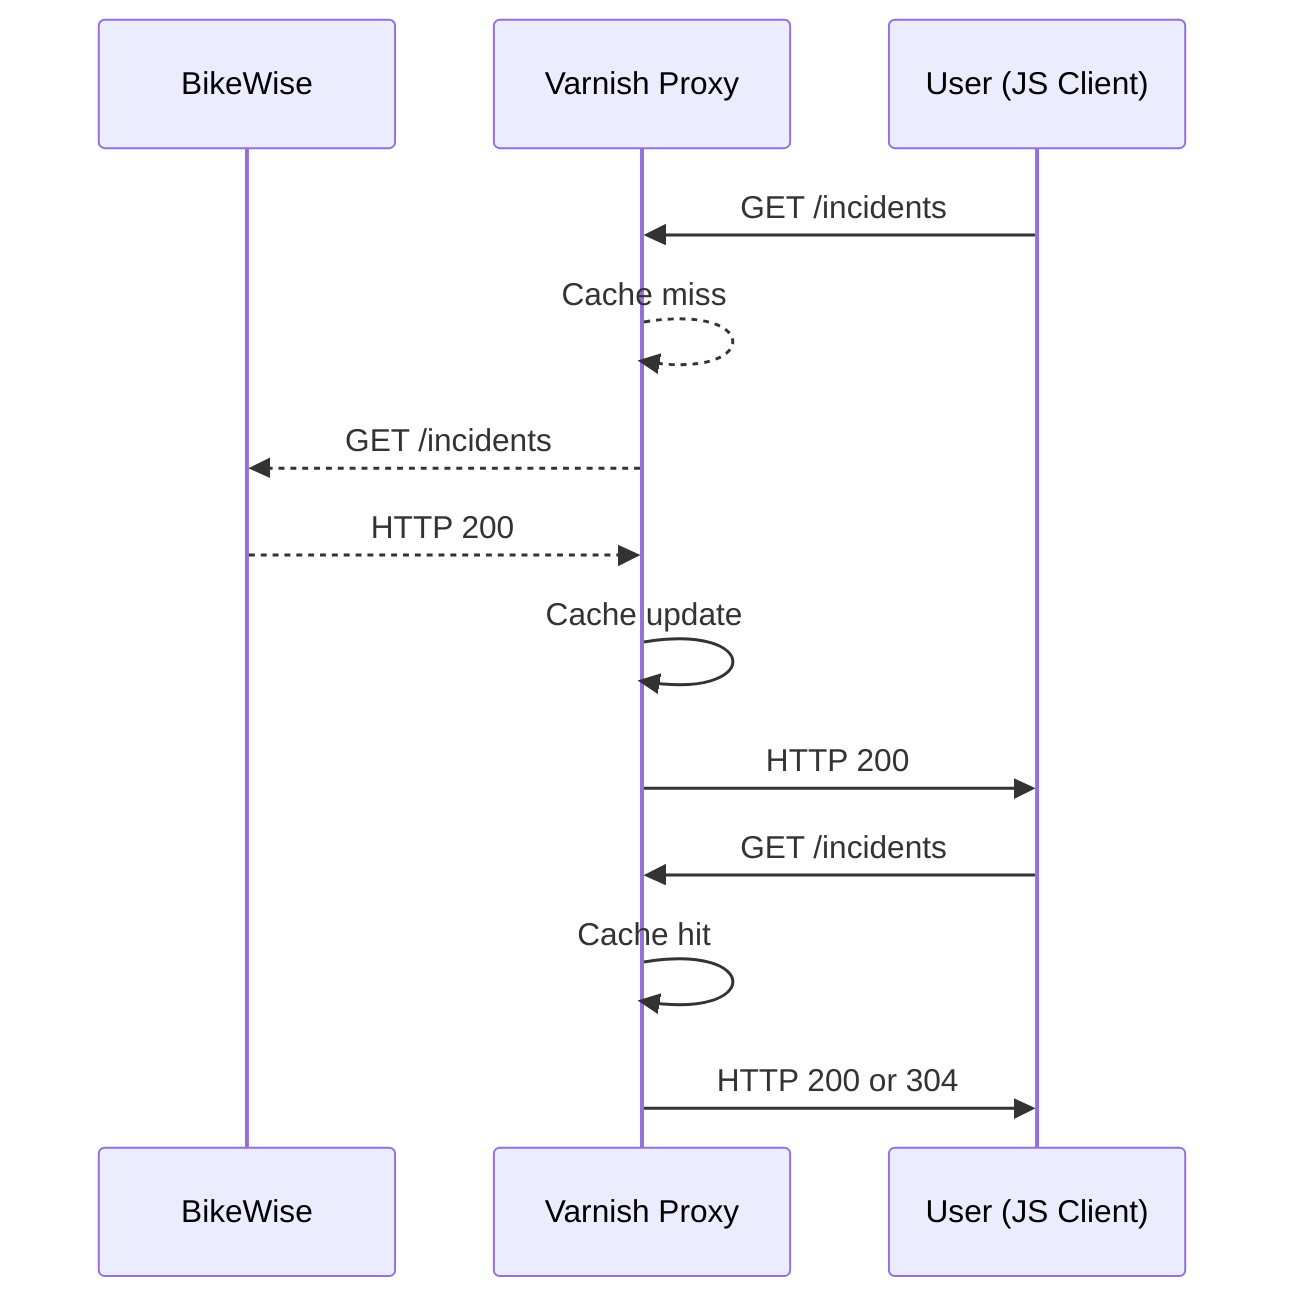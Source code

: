 sequenceDiagram
participant BW as BikeWise
participant V as Varnish Proxy
participant U as User (JS Client)
U->>V: GET /incidents
V-->>V: Cache miss
V-->>BW: GET /incidents
BW-->>V: HTTP 200
V->>V: Cache update
V->>U: HTTP 200
U->>V: GET /incidents
V->>V: Cache hit
V->>U: HTTP 200 or 304